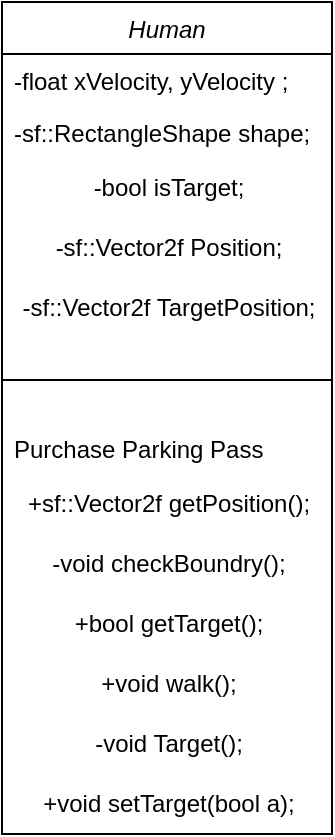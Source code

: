 <mxfile version="26.2.14">
  <diagram id="C5RBs43oDa-KdzZeNtuy" name="Page-1">
    <mxGraphModel dx="1042" dy="527" grid="1" gridSize="10" guides="1" tooltips="1" connect="1" arrows="1" fold="1" page="1" pageScale="1" pageWidth="827" pageHeight="1169" math="0" shadow="0">
      <root>
        <mxCell id="WIyWlLk6GJQsqaUBKTNV-0" />
        <mxCell id="WIyWlLk6GJQsqaUBKTNV-1" parent="WIyWlLk6GJQsqaUBKTNV-0" />
        <mxCell id="akDtWp4ne-Xo8v73rdNc-14" value="Human" style="swimlane;fontStyle=2;align=center;verticalAlign=top;childLayout=stackLayout;horizontal=1;startSize=26;horizontalStack=0;resizeParent=1;resizeLast=0;collapsible=1;marginBottom=0;rounded=0;shadow=0;strokeWidth=1;" vertex="1" parent="WIyWlLk6GJQsqaUBKTNV-1">
          <mxGeometry x="331" y="30" width="165" height="416" as="geometry">
            <mxRectangle x="230" y="140" width="160" height="26" as="alternateBounds" />
          </mxGeometry>
        </mxCell>
        <mxCell id="akDtWp4ne-Xo8v73rdNc-15" value="-float xVelocity, yVelocity ;&#xa;" style="text;align=left;verticalAlign=top;spacingLeft=4;spacingRight=4;overflow=hidden;rotatable=0;points=[[0,0.5],[1,0.5]];portConstraint=eastwest;" vertex="1" parent="akDtWp4ne-Xo8v73rdNc-14">
          <mxGeometry y="26" width="165" height="26" as="geometry" />
        </mxCell>
        <mxCell id="akDtWp4ne-Xo8v73rdNc-16" value="-sf::RectangleShape shape;&#xa;" style="text;align=left;verticalAlign=top;spacingLeft=4;spacingRight=4;overflow=hidden;rotatable=0;points=[[0,0.5],[1,0.5]];portConstraint=eastwest;rounded=0;shadow=0;html=0;" vertex="1" parent="akDtWp4ne-Xo8v73rdNc-14">
          <mxGeometry y="52" width="165" height="26" as="geometry" />
        </mxCell>
        <mxCell id="akDtWp4ne-Xo8v73rdNc-17" value="&lt;div&gt;&lt;span style=&quot;white-space-collapse: collapse;&quot;&gt;-bool isTarget;&lt;/span&gt;&lt;/div&gt;" style="text;html=1;align=center;verticalAlign=middle;resizable=0;points=[];autosize=1;strokeColor=none;fillColor=none;" vertex="1" parent="akDtWp4ne-Xo8v73rdNc-14">
          <mxGeometry y="78" width="165" height="30" as="geometry" />
        </mxCell>
        <mxCell id="akDtWp4ne-Xo8v73rdNc-18" value="&lt;div&gt;&lt;span style=&quot;white-space-collapse: collapse;&quot;&gt;-sf::Vector2f Position;&lt;/span&gt;&lt;/div&gt;" style="text;html=1;align=center;verticalAlign=middle;resizable=0;points=[];autosize=1;strokeColor=none;fillColor=none;" vertex="1" parent="akDtWp4ne-Xo8v73rdNc-14">
          <mxGeometry y="108" width="165" height="30" as="geometry" />
        </mxCell>
        <mxCell id="akDtWp4ne-Xo8v73rdNc-19" value="&lt;div&gt;&lt;span style=&quot;white-space-collapse: collapse;&quot;&gt;-sf::Vector2f TargetPosition;&lt;/span&gt;&lt;/div&gt;" style="text;html=1;align=center;verticalAlign=middle;resizable=0;points=[];autosize=1;strokeColor=none;fillColor=none;" vertex="1" parent="akDtWp4ne-Xo8v73rdNc-14">
          <mxGeometry y="138" width="165" height="30" as="geometry" />
        </mxCell>
        <mxCell id="akDtWp4ne-Xo8v73rdNc-20" value="" style="line;html=1;strokeWidth=1;align=left;verticalAlign=middle;spacingTop=-1;spacingLeft=3;spacingRight=3;rotatable=0;labelPosition=right;points=[];portConstraint=eastwest;" vertex="1" parent="akDtWp4ne-Xo8v73rdNc-14">
          <mxGeometry y="168" width="165" height="42" as="geometry" />
        </mxCell>
        <mxCell id="akDtWp4ne-Xo8v73rdNc-21" value="Purchase Parking Pass" style="text;align=left;verticalAlign=top;spacingLeft=4;spacingRight=4;overflow=hidden;rotatable=0;points=[[0,0.5],[1,0.5]];portConstraint=eastwest;" vertex="1" parent="akDtWp4ne-Xo8v73rdNc-14">
          <mxGeometry y="210" width="165" height="26" as="geometry" />
        </mxCell>
        <mxCell id="akDtWp4ne-Xo8v73rdNc-22" value="&lt;div&gt;&lt;span style=&quot;white-space-collapse: collapse;&quot;&gt;+sf::Vector2f getPosition();&lt;/span&gt;&lt;/div&gt;" style="text;html=1;align=center;verticalAlign=middle;resizable=0;points=[];autosize=1;strokeColor=none;fillColor=none;" vertex="1" parent="akDtWp4ne-Xo8v73rdNc-14">
          <mxGeometry y="236" width="165" height="30" as="geometry" />
        </mxCell>
        <mxCell id="akDtWp4ne-Xo8v73rdNc-23" value="-void checkBoundry();" style="text;html=1;align=center;verticalAlign=middle;resizable=0;points=[];autosize=1;strokeColor=none;fillColor=none;" vertex="1" parent="akDtWp4ne-Xo8v73rdNc-14">
          <mxGeometry y="266" width="165" height="30" as="geometry" />
        </mxCell>
        <mxCell id="akDtWp4ne-Xo8v73rdNc-24" value="+bool getTarget();" style="text;html=1;align=center;verticalAlign=middle;resizable=0;points=[];autosize=1;strokeColor=none;fillColor=none;" vertex="1" parent="akDtWp4ne-Xo8v73rdNc-14">
          <mxGeometry y="296" width="165" height="30" as="geometry" />
        </mxCell>
        <mxCell id="akDtWp4ne-Xo8v73rdNc-25" value="+void walk();" style="text;html=1;align=center;verticalAlign=middle;resizable=0;points=[];autosize=1;strokeColor=none;fillColor=none;" vertex="1" parent="akDtWp4ne-Xo8v73rdNc-14">
          <mxGeometry y="326" width="165" height="30" as="geometry" />
        </mxCell>
        <mxCell id="akDtWp4ne-Xo8v73rdNc-26" value="-void Target();" style="text;html=1;align=center;verticalAlign=middle;resizable=0;points=[];autosize=1;strokeColor=none;fillColor=none;" vertex="1" parent="akDtWp4ne-Xo8v73rdNc-14">
          <mxGeometry y="356" width="165" height="30" as="geometry" />
        </mxCell>
        <mxCell id="akDtWp4ne-Xo8v73rdNc-27" value="&lt;div&gt;&lt;span style=&quot;white-space-collapse: collapse;&quot;&gt;+void setTarget(bool a);&lt;/span&gt;&lt;/div&gt;" style="text;html=1;align=center;verticalAlign=middle;resizable=0;points=[];autosize=1;strokeColor=none;fillColor=none;" vertex="1" parent="akDtWp4ne-Xo8v73rdNc-14">
          <mxGeometry y="386" width="165" height="30" as="geometry" />
        </mxCell>
      </root>
    </mxGraphModel>
  </diagram>
</mxfile>
